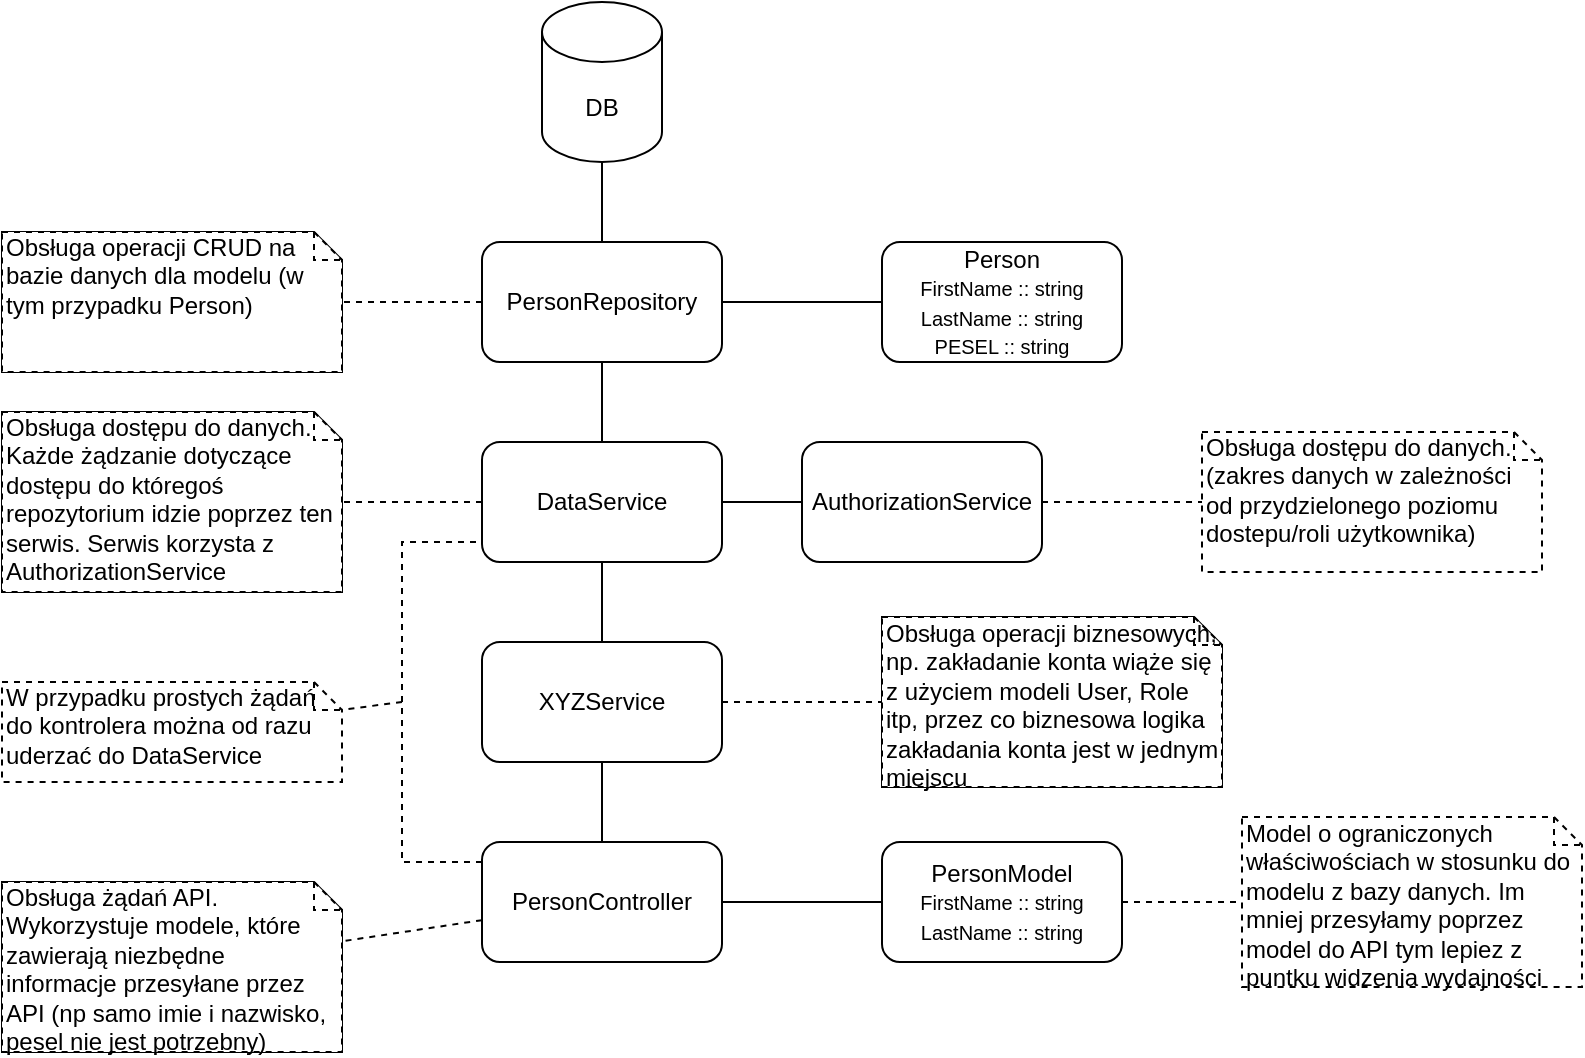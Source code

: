 <mxfile version="13.7.3" type="device"><diagram id="waNf3RRjX9eLu5XTIp71" name="Page-1"><mxGraphModel dx="1021" dy="612" grid="1" gridSize="10" guides="1" tooltips="1" connect="1" arrows="1" fold="1" page="1" pageScale="1" pageWidth="850" pageHeight="1100" math="0" shadow="0"><root><mxCell id="0"/><mxCell id="1" parent="0"/><mxCell id="5Vf3WOEJSrkaLluQXVov-15" style="edgeStyle=orthogonalEdgeStyle;rounded=0;orthogonalLoop=1;jettySize=auto;html=1;endArrow=none;endFill=0;" edge="1" parent="1" source="5Vf3WOEJSrkaLluQXVov-1" target="5Vf3WOEJSrkaLluQXVov-2"><mxGeometry relative="1" as="geometry"/></mxCell><mxCell id="5Vf3WOEJSrkaLluQXVov-1" value="DB" style="shape=cylinder3;whiteSpace=wrap;html=1;boundedLbl=1;backgroundOutline=1;size=15;" vertex="1" parent="1"><mxGeometry x="350" y="40" width="60" height="80" as="geometry"/></mxCell><mxCell id="5Vf3WOEJSrkaLluQXVov-14" style="edgeStyle=orthogonalEdgeStyle;rounded=0;orthogonalLoop=1;jettySize=auto;html=1;endArrow=none;endFill=0;" edge="1" parent="1" source="5Vf3WOEJSrkaLluQXVov-2" target="5Vf3WOEJSrkaLluQXVov-10"><mxGeometry relative="1" as="geometry"/></mxCell><mxCell id="5Vf3WOEJSrkaLluQXVov-30" style="edgeStyle=orthogonalEdgeStyle;rounded=0;orthogonalLoop=1;jettySize=auto;html=1;endArrow=none;endFill=0;" edge="1" parent="1" source="5Vf3WOEJSrkaLluQXVov-2" target="5Vf3WOEJSrkaLluQXVov-29"><mxGeometry relative="1" as="geometry"/></mxCell><mxCell id="5Vf3WOEJSrkaLluQXVov-2" value="PersonRepository" style="rounded=1;whiteSpace=wrap;html=1;" vertex="1" parent="1"><mxGeometry x="320" y="160" width="120" height="60" as="geometry"/></mxCell><mxCell id="5Vf3WOEJSrkaLluQXVov-4" value="Obsługa operacji CRUD na bazie danych dla modelu (w tym przypadku Person)" style="shape=note;whiteSpace=wrap;html=1;size=14;verticalAlign=top;align=left;spacingTop=-6;" vertex="1" parent="1"><mxGeometry x="80" y="155" width="170" height="70" as="geometry"/></mxCell><mxCell id="5Vf3WOEJSrkaLluQXVov-5" value="" style="endArrow=none;dashed=1;html=1;" edge="1" parent="1" source="5Vf3WOEJSrkaLluQXVov-2" target="5Vf3WOEJSrkaLluQXVov-4"><mxGeometry width="50" height="50" relative="1" as="geometry"><mxPoint x="400" y="290" as="sourcePoint"/><mxPoint x="450" y="240" as="targetPoint"/></mxGeometry></mxCell><mxCell id="5Vf3WOEJSrkaLluQXVov-6" value="AuthorizationService" style="rounded=1;whiteSpace=wrap;html=1;" vertex="1" parent="1"><mxGeometry x="480" y="260" width="120" height="60" as="geometry"/></mxCell><mxCell id="5Vf3WOEJSrkaLluQXVov-7" value="Obsługa dostępu do danych.&lt;br&gt;(zakres danych w zależności od przydzielonego poziomu dostepu/roli użytkownika)" style="shape=note;whiteSpace=wrap;html=1;size=14;verticalAlign=top;align=left;spacingTop=-6;dashed=1;" vertex="1" parent="1"><mxGeometry x="680" y="255" width="170" height="70" as="geometry"/></mxCell><mxCell id="5Vf3WOEJSrkaLluQXVov-8" value="" style="endArrow=none;dashed=1;html=1;" edge="1" parent="1" source="5Vf3WOEJSrkaLluQXVov-6" target="5Vf3WOEJSrkaLluQXVov-7"><mxGeometry width="50" height="50" relative="1" as="geometry"><mxPoint x="450" y="183.019" as="sourcePoint"/><mxPoint x="570" y="149.057" as="targetPoint"/></mxGeometry></mxCell><mxCell id="5Vf3WOEJSrkaLluQXVov-19" style="edgeStyle=orthogonalEdgeStyle;rounded=0;orthogonalLoop=1;jettySize=auto;html=1;endArrow=none;endFill=0;" edge="1" parent="1" source="5Vf3WOEJSrkaLluQXVov-9" target="5Vf3WOEJSrkaLluQXVov-18"><mxGeometry relative="1" as="geometry"/></mxCell><mxCell id="5Vf3WOEJSrkaLluQXVov-9" value="XYZService" style="rounded=1;whiteSpace=wrap;html=1;" vertex="1" parent="1"><mxGeometry x="320" y="360" width="120" height="60" as="geometry"/></mxCell><mxCell id="5Vf3WOEJSrkaLluQXVov-13" style="edgeStyle=orthogonalEdgeStyle;rounded=0;orthogonalLoop=1;jettySize=auto;html=1;endArrow=none;endFill=0;" edge="1" parent="1" source="5Vf3WOEJSrkaLluQXVov-10" target="5Vf3WOEJSrkaLluQXVov-6"><mxGeometry relative="1" as="geometry"/></mxCell><mxCell id="5Vf3WOEJSrkaLluQXVov-16" style="edgeStyle=orthogonalEdgeStyle;rounded=0;orthogonalLoop=1;jettySize=auto;html=1;endArrow=none;endFill=0;" edge="1" parent="1" source="5Vf3WOEJSrkaLluQXVov-10" target="5Vf3WOEJSrkaLluQXVov-9"><mxGeometry relative="1" as="geometry"/></mxCell><mxCell id="5Vf3WOEJSrkaLluQXVov-10" value="DataService" style="rounded=1;whiteSpace=wrap;html=1;" vertex="1" parent="1"><mxGeometry x="320" y="260" width="120" height="60" as="geometry"/></mxCell><mxCell id="5Vf3WOEJSrkaLluQXVov-11" value="Obsługa dostępu do danych.&lt;br&gt;Każde żądzanie dotyczące dostępu do któregoś repozytorium idzie poprzez ten serwis. Serwis korzysta z AuthorizationService" style="shape=note;whiteSpace=wrap;html=1;size=14;verticalAlign=top;align=left;spacingTop=-6;" vertex="1" parent="1"><mxGeometry x="80" y="245" width="170" height="90" as="geometry"/></mxCell><mxCell id="5Vf3WOEJSrkaLluQXVov-12" value="" style="endArrow=none;dashed=1;html=1;" edge="1" parent="1" source="5Vf3WOEJSrkaLluQXVov-10" target="5Vf3WOEJSrkaLluQXVov-11"><mxGeometry width="50" height="50" relative="1" as="geometry"><mxPoint x="450" y="183.019" as="sourcePoint"/><mxPoint x="570" y="149.057" as="targetPoint"/></mxGeometry></mxCell><mxCell id="5Vf3WOEJSrkaLluQXVov-22" style="edgeStyle=orthogonalEdgeStyle;rounded=0;orthogonalLoop=1;jettySize=auto;html=1;endArrow=none;endFill=0;dashed=1;" edge="1" parent="1" source="5Vf3WOEJSrkaLluQXVov-18" target="5Vf3WOEJSrkaLluQXVov-10"><mxGeometry relative="1" as="geometry"><Array as="points"><mxPoint x="280" y="470"/><mxPoint x="280" y="310"/></Array></mxGeometry></mxCell><mxCell id="5Vf3WOEJSrkaLluQXVov-28" value="" style="edgeStyle=orthogonalEdgeStyle;rounded=0;orthogonalLoop=1;jettySize=auto;html=1;endArrow=none;endFill=0;" edge="1" parent="1" source="5Vf3WOEJSrkaLluQXVov-18" target="5Vf3WOEJSrkaLluQXVov-27"><mxGeometry relative="1" as="geometry"/></mxCell><mxCell id="5Vf3WOEJSrkaLluQXVov-18" value="PersonController" style="rounded=1;whiteSpace=wrap;html=1;" vertex="1" parent="1"><mxGeometry x="320" y="460" width="120" height="60" as="geometry"/></mxCell><mxCell id="5Vf3WOEJSrkaLluQXVov-20" value="Obsługa operacji biznesowych, np. zakładanie konta wiąże się z użyciem modeli User, Role itp, przez co biznesowa logika zakładania konta jest w jednym miejscu" style="shape=note;whiteSpace=wrap;html=1;size=14;verticalAlign=top;align=left;spacingTop=-6;" vertex="1" parent="1"><mxGeometry x="520" y="347.5" width="170" height="85" as="geometry"/></mxCell><mxCell id="5Vf3WOEJSrkaLluQXVov-21" value="" style="endArrow=none;dashed=1;html=1;" edge="1" parent="1" source="5Vf3WOEJSrkaLluQXVov-9" target="5Vf3WOEJSrkaLluQXVov-20"><mxGeometry width="50" height="50" relative="1" as="geometry"><mxPoint x="610" y="283.019" as="sourcePoint"/><mxPoint x="730" y="249.057" as="targetPoint"/></mxGeometry></mxCell><mxCell id="5Vf3WOEJSrkaLluQXVov-23" value="W przypadku prostych żądań do kontrolera można od razu uderzać do DataService" style="shape=note;whiteSpace=wrap;html=1;size=14;verticalAlign=top;align=left;spacingTop=-6;dashed=1;" vertex="1" parent="1"><mxGeometry x="80" y="380" width="170" height="50" as="geometry"/></mxCell><mxCell id="5Vf3WOEJSrkaLluQXVov-24" value="" style="endArrow=none;dashed=1;html=1;" edge="1" parent="1" target="5Vf3WOEJSrkaLluQXVov-23"><mxGeometry width="50" height="50" relative="1" as="geometry"><mxPoint x="280" y="390" as="sourcePoint"/><mxPoint x="535" y="274.057" as="targetPoint"/></mxGeometry></mxCell><mxCell id="5Vf3WOEJSrkaLluQXVov-25" value="Obsługa żądań API. Wykorzystuje modele, które zawierają niezbędne informacje przesyłane przez API (np samo imie i nazwisko, pesel nie jest potrzebny)" style="shape=note;whiteSpace=wrap;html=1;size=14;verticalAlign=top;align=left;spacingTop=-6;" vertex="1" parent="1"><mxGeometry x="80" y="480" width="170" height="85" as="geometry"/></mxCell><mxCell id="5Vf3WOEJSrkaLluQXVov-26" value="" style="endArrow=none;dashed=1;html=1;" edge="1" parent="1" target="5Vf3WOEJSrkaLluQXVov-25" source="5Vf3WOEJSrkaLluQXVov-18"><mxGeometry width="50" height="50" relative="1" as="geometry"><mxPoint x="470" y="502.5" as="sourcePoint"/><mxPoint x="760" y="361.557" as="targetPoint"/></mxGeometry></mxCell><mxCell id="5Vf3WOEJSrkaLluQXVov-32" style="edgeStyle=orthogonalEdgeStyle;rounded=0;orthogonalLoop=1;jettySize=auto;html=1;endArrow=none;endFill=0;dashed=1;" edge="1" parent="1" source="5Vf3WOEJSrkaLluQXVov-27" target="5Vf3WOEJSrkaLluQXVov-31"><mxGeometry relative="1" as="geometry"/></mxCell><mxCell id="5Vf3WOEJSrkaLluQXVov-27" value="PersonModel&lt;br&gt;&lt;font style=&quot;font-size: 10px&quot;&gt;FirstName :: string&lt;br&gt;LastName :: string&lt;/font&gt;" style="whiteSpace=wrap;html=1;rounded=1;" vertex="1" parent="1"><mxGeometry x="520" y="460" width="120" height="60" as="geometry"/></mxCell><mxCell id="5Vf3WOEJSrkaLluQXVov-29" value="Person&lt;br&gt;&lt;font style=&quot;font-size: 10px&quot;&gt;FirstName :: string&lt;br&gt;LastName :: string&lt;br&gt;PESEL :: string&lt;br&gt;&lt;/font&gt;" style="whiteSpace=wrap;html=1;rounded=1;" vertex="1" parent="1"><mxGeometry x="520" y="160" width="120" height="60" as="geometry"/></mxCell><mxCell id="5Vf3WOEJSrkaLluQXVov-31" value="Model o ograniczonych właściwościach w stosunku do modelu z bazy danych. Im mniej przesyłamy poprzez model do API tym lepiez z puntku widzenia wydajności" style="shape=note;whiteSpace=wrap;html=1;size=14;verticalAlign=top;align=left;spacingTop=-6;dashed=1;" vertex="1" parent="1"><mxGeometry x="700" y="447.5" width="170" height="85" as="geometry"/></mxCell><mxCell id="5Vf3WOEJSrkaLluQXVov-33" value="Obsługa żądań API. Wykorzystuje modele, które zawierają niezbędne informacje przesyłane przez API (np samo imie i nazwisko, pesel nie jest potrzebny)" style="shape=note;whiteSpace=wrap;html=1;size=14;verticalAlign=top;align=left;spacingTop=-6;dashed=1;" vertex="1" parent="1"><mxGeometry x="80" y="480" width="170" height="85" as="geometry"/></mxCell><mxCell id="5Vf3WOEJSrkaLluQXVov-35" value="Obsługa dostępu do danych.&lt;br&gt;Każde żądzanie dotyczące dostępu do któregoś repozytorium idzie poprzez ten serwis. Serwis korzysta z AuthorizationService" style="shape=note;whiteSpace=wrap;html=1;size=14;verticalAlign=top;align=left;spacingTop=-6;dashed=1;" vertex="1" parent="1"><mxGeometry x="80" y="245" width="170" height="90" as="geometry"/></mxCell><mxCell id="5Vf3WOEJSrkaLluQXVov-36" value="Obsługa operacji CRUD na bazie danych dla modelu (w tym przypadku Person)" style="shape=note;whiteSpace=wrap;html=1;size=14;verticalAlign=top;align=left;spacingTop=-6;dashed=1;" vertex="1" parent="1"><mxGeometry x="80" y="155" width="170" height="70" as="geometry"/></mxCell><mxCell id="5Vf3WOEJSrkaLluQXVov-37" value="Obsługa operacji biznesowych, np. zakładanie konta wiąże się z użyciem modeli User, Role itp, przez co biznesowa logika zakładania konta jest w jednym miejscu" style="shape=note;whiteSpace=wrap;html=1;size=14;verticalAlign=top;align=left;spacingTop=-6;dashed=1;" vertex="1" parent="1"><mxGeometry x="520" y="347.5" width="170" height="85" as="geometry"/></mxCell></root></mxGraphModel></diagram></mxfile>